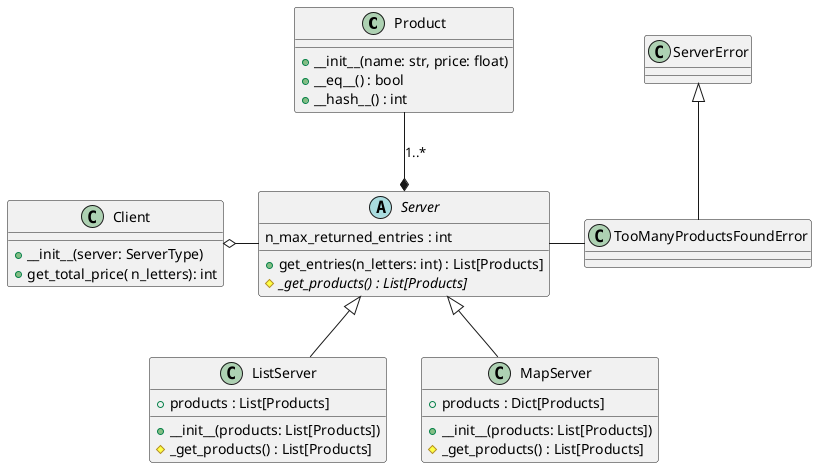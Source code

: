 @startuml 

 class Product {
    +__init__(name: str, price: float)
    +__eq__() : bool
    +__hash__() : int

}


abstract class Server {
    n_max_returned_entries : int
    +get_entries(n_letters: int) : List[Products]
    #{abstract} _get_products() : List[Products]
}
class ListServer {
    +products : List[Products]
    +__init__(products: List[Products])
    #_get_products() : List[Products]
}
class MapServer {
    +products : Dict[Products]
    +__init__(products: List[Products])
    #_get_products() : List[Products]
}

class Client {
    +__init__(server: ServerType)
    +get_total_price( n_letters): int
}
class ServerError

class TooManyProductsFoundError

ServerError <|-- TooManyProductsFoundError

Server -Right- TooManyProductsFoundError

Server <|-- MapServer
Server <|-- ListServer

Product --* Server : 1..*

Server -Left-o Client

@enduml

PlantUML Class Diagram